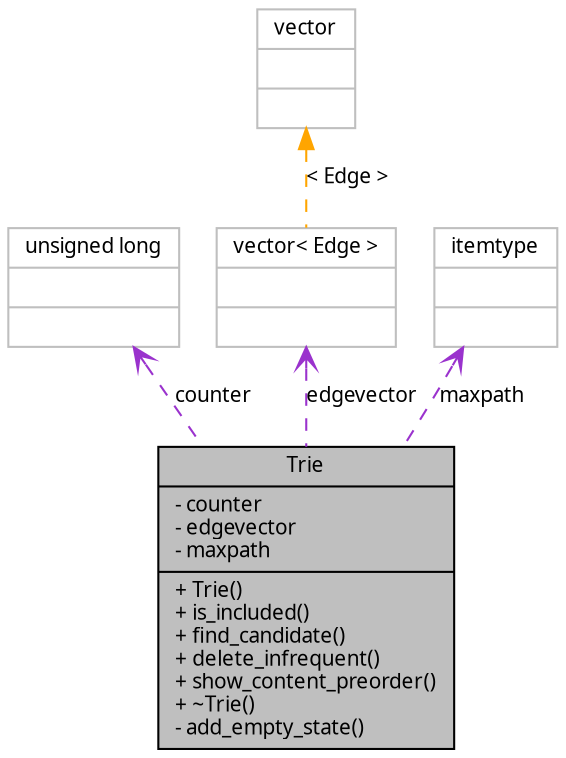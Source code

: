 digraph G
{
  edge [fontname="FreeSans.ttf",fontsize=10,labelfontname="FreeSans.ttf",labelfontsize=10];
  node [fontname="FreeSans.ttf",fontsize=10,shape=record];
  Node1 [label="{Trie\n|- counter\l- edgevector\l- maxpath\l|+ Trie()\l+ is_included()\l+ find_candidate()\l+ delete_infrequent()\l+ show_content_preorder()\l+ ~Trie()\l- add_empty_state()\l}",height=0.2,width=0.4,color="black", fillcolor="grey75", style="filled" fontcolor="black"];
  Node2 -> Node1 [dir=back,color="darkorchid3",fontsize=10,style="dashed",label="counter",arrowtail="open",fontname="FreeSans.ttf"];
  Node2 [label="{unsigned long\n||}",height=0.2,width=0.4,color="grey75", fillcolor="white", style="filled"];
  Node3 -> Node1 [dir=back,color="darkorchid3",fontsize=10,style="dashed",label="edgevector",arrowtail="open",fontname="FreeSans.ttf"];
  Node3 [label="{vector\< Edge \>\n||}",height=0.2,width=0.4,color="grey75", fillcolor="white", style="filled"];
  Node4 -> Node3 [dir=back,color="orange",fontsize=10,style="dashed",label="\< Edge \>",fontname="FreeSans.ttf"];
  Node4 [label="{vector\n||}",height=0.2,width=0.4,color="grey75", fillcolor="white", style="filled",tooltip="STL class."];
  Node5 -> Node1 [dir=back,color="darkorchid3",fontsize=10,style="dashed",label="maxpath",arrowtail="open",fontname="FreeSans.ttf"];
  Node5 [label="{itemtype\n||}",height=0.2,width=0.4,color="grey75", fillcolor="white", style="filled"];
}
